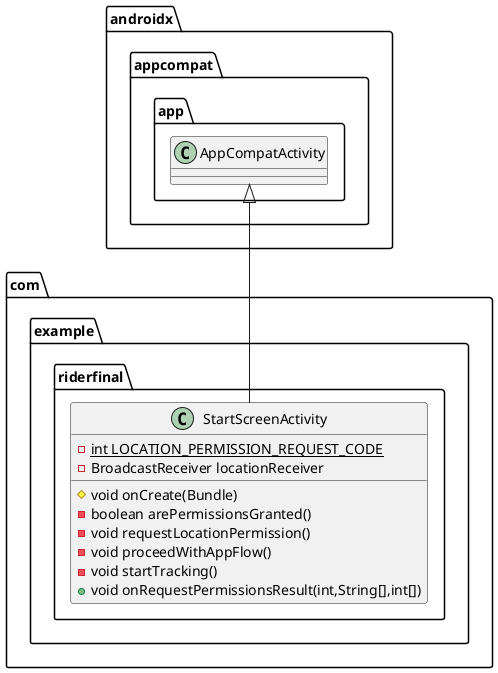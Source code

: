 @startuml
class com.example.riderfinal.StartScreenActivity {
- {static} int LOCATION_PERMISSION_REQUEST_CODE
- BroadcastReceiver locationReceiver
# void onCreate(Bundle)
- boolean arePermissionsGranted()
- void requestLocationPermission()
- void proceedWithAppFlow()
- void startTracking()
+ void onRequestPermissionsResult(int,String[],int[])
}




androidx.appcompat.app.AppCompatActivity <|-- com.example.riderfinal.StartScreenActivity
@enduml
